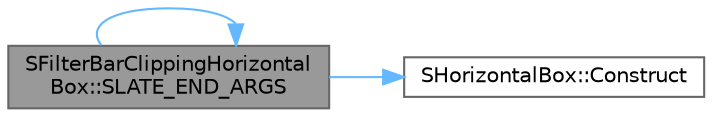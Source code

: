 digraph "SFilterBarClippingHorizontalBox::SLATE_END_ARGS"
{
 // INTERACTIVE_SVG=YES
 // LATEX_PDF_SIZE
  bgcolor="transparent";
  edge [fontname=Helvetica,fontsize=10,labelfontname=Helvetica,labelfontsize=10];
  node [fontname=Helvetica,fontsize=10,shape=box,height=0.2,width=0.4];
  rankdir="LR";
  Node1 [id="Node000001",label="SFilterBarClippingHorizontal\lBox::SLATE_END_ARGS",height=0.2,width=0.4,color="gray40", fillcolor="grey60", style="filled", fontcolor="black",tooltip=" "];
  Node1 -> Node2 [id="edge1_Node000001_Node000002",color="steelblue1",style="solid",tooltip=" "];
  Node2 [id="Node000002",label="SHorizontalBox::Construct",height=0.2,width=0.4,color="grey40", fillcolor="white", style="filled",URL="$d4/dc0/classSHorizontalBox.html#affbef333a952f85e36f6de74de7edd28",tooltip="Construct this widget."];
  Node1 -> Node1 [id="edge2_Node000001_Node000001",color="steelblue1",style="solid",tooltip=" "];
}
